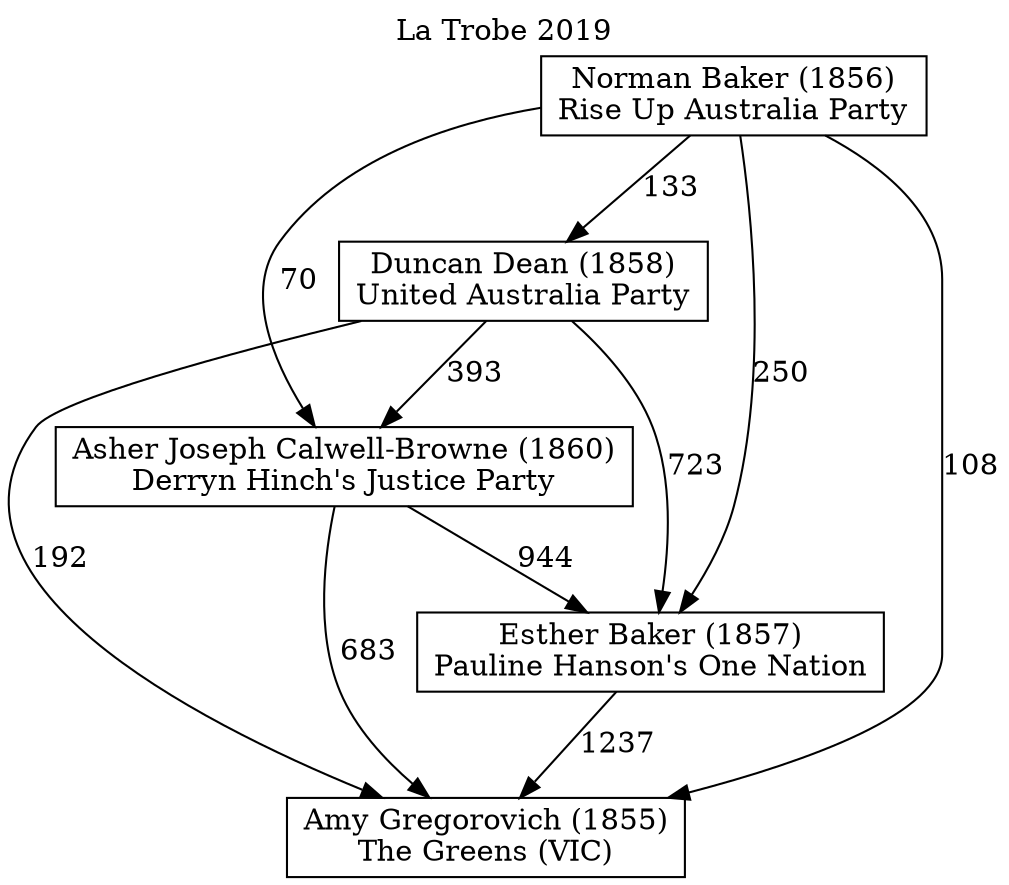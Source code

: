 // House preference flow
digraph "Amy Gregorovich (1855)_La Trobe_2019" {
	graph [label="La Trobe 2019" labelloc=t mclimit=10]
	node [shape=box]
	"Amy Gregorovich (1855)" [label="Amy Gregorovich (1855)
The Greens (VIC)"]
	"Asher Joseph Calwell-Browne (1860)" [label="Asher Joseph Calwell-Browne (1860)
Derryn Hinch's Justice Party"]
	"Duncan Dean (1858)" [label="Duncan Dean (1858)
United Australia Party"]
	"Esther Baker (1857)" [label="Esther Baker (1857)
Pauline Hanson's One Nation"]
	"Norman Baker (1856)" [label="Norman Baker (1856)
Rise Up Australia Party"]
	"Asher Joseph Calwell-Browne (1860)" -> "Amy Gregorovich (1855)" [label=683]
	"Asher Joseph Calwell-Browne (1860)" -> "Esther Baker (1857)" [label=944]
	"Duncan Dean (1858)" -> "Amy Gregorovich (1855)" [label=192]
	"Duncan Dean (1858)" -> "Asher Joseph Calwell-Browne (1860)" [label=393]
	"Duncan Dean (1858)" -> "Esther Baker (1857)" [label=723]
	"Esther Baker (1857)" -> "Amy Gregorovich (1855)" [label=1237]
	"Norman Baker (1856)" -> "Amy Gregorovich (1855)" [label=108]
	"Norman Baker (1856)" -> "Asher Joseph Calwell-Browne (1860)" [label=70]
	"Norman Baker (1856)" -> "Duncan Dean (1858)" [label=133]
	"Norman Baker (1856)" -> "Esther Baker (1857)" [label=250]
}
